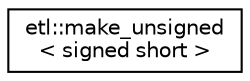 digraph "Graphical Class Hierarchy"
{
  edge [fontname="Helvetica",fontsize="10",labelfontname="Helvetica",labelfontsize="10"];
  node [fontname="Helvetica",fontsize="10",shape=record];
  rankdir="LR";
  Node0 [label="etl::make_unsigned\l\< signed short \>",height=0.2,width=0.4,color="black", fillcolor="white", style="filled",URL="$structetl_1_1make__unsigned_3_01signed_01short_01_4.html"];
}

